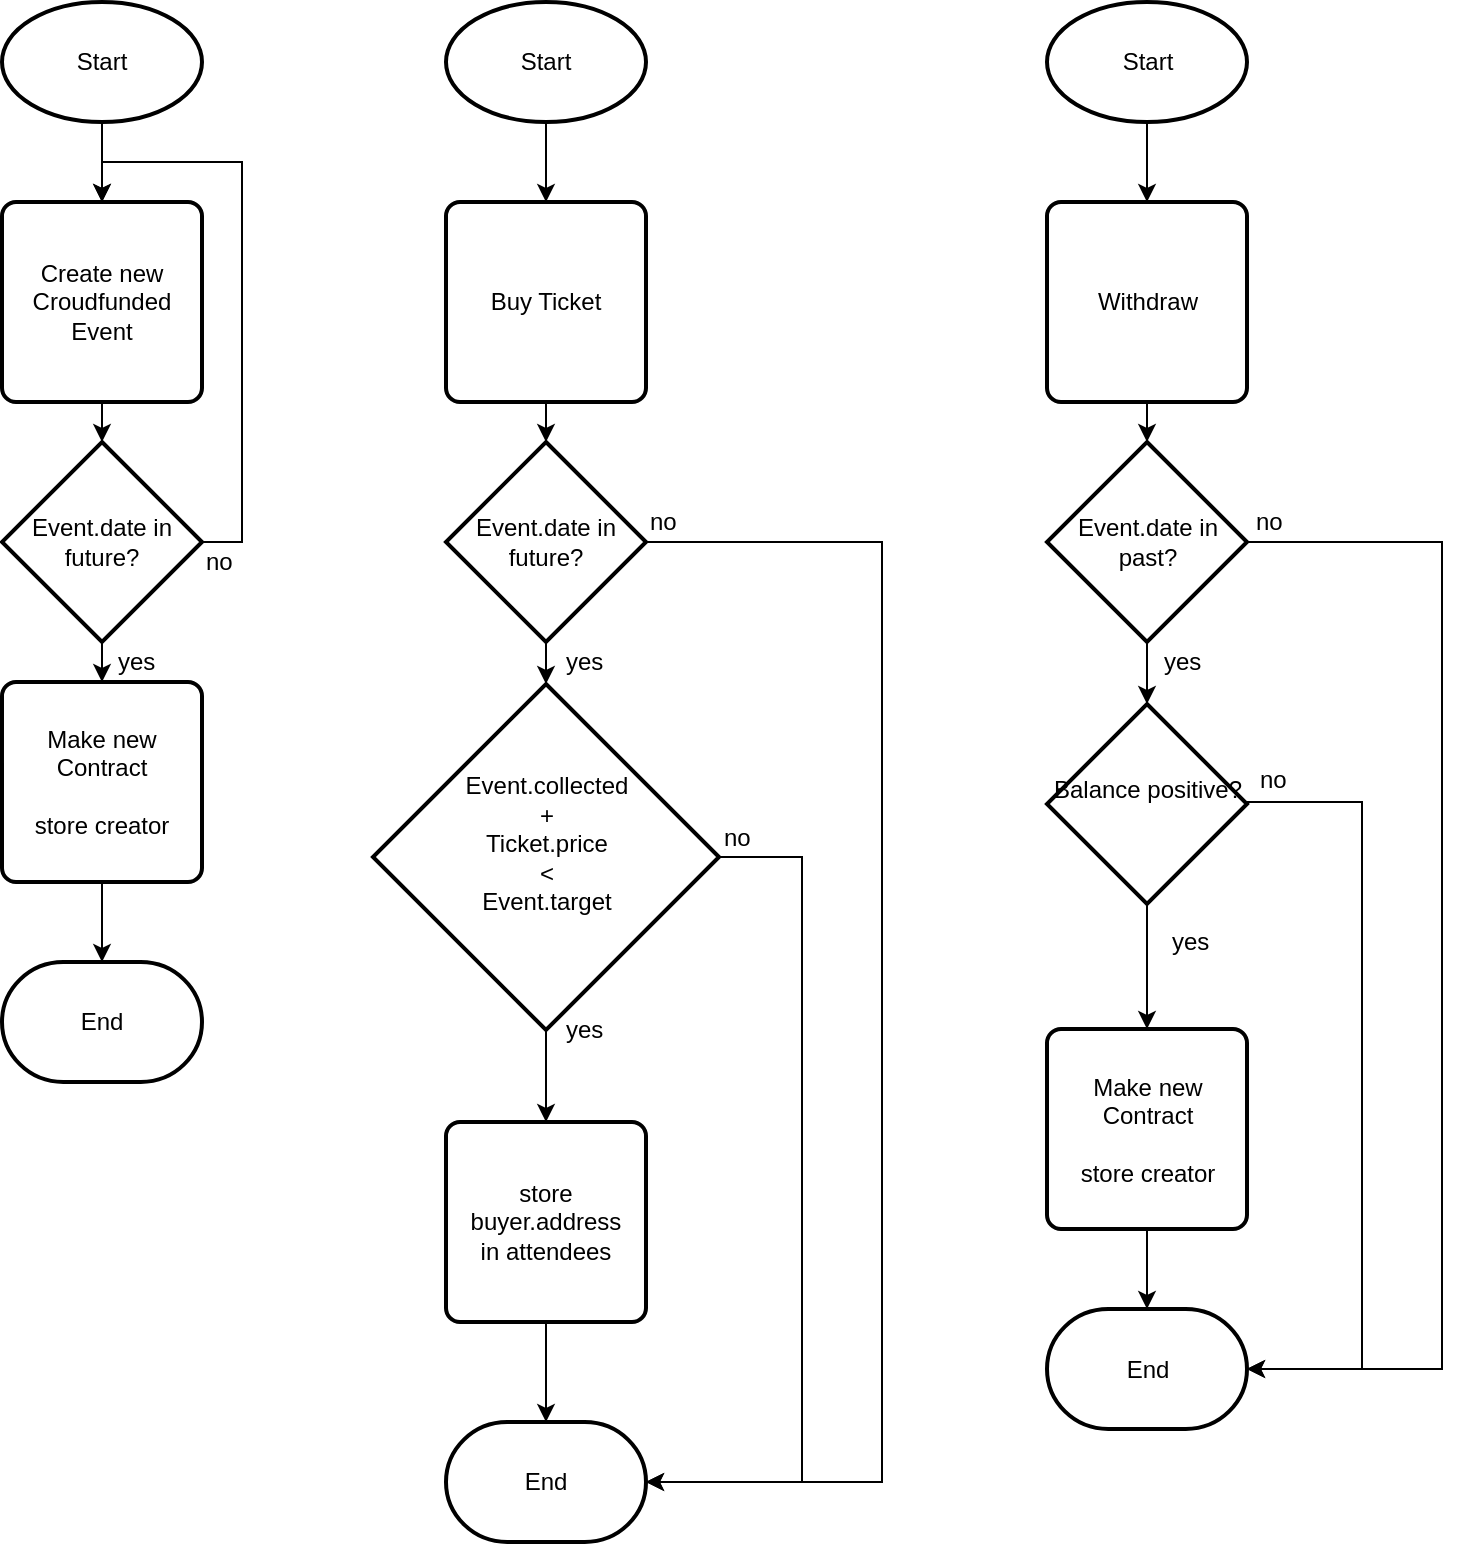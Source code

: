 <mxfile version="10.6.7" type="device"><diagram id="iFpJWHU5vytbyKsDaV8m" name="Page-1"><mxGraphModel dx="1896" dy="1141" grid="1" gridSize="10" guides="1" tooltips="1" connect="1" arrows="1" fold="1" page="1" pageScale="1" pageWidth="826" pageHeight="1169" math="0" shadow="0"><root><mxCell id="0"/><mxCell id="1" parent="0"/><mxCell id="XhGMAf4Z5V-fQwRgwl0L-7" value="" style="edgeStyle=orthogonalEdgeStyle;rounded=0;orthogonalLoop=1;jettySize=auto;html=1;" edge="1" parent="1" source="XhGMAf4Z5V-fQwRgwl0L-1" target="XhGMAf4Z5V-fQwRgwl0L-3"><mxGeometry relative="1" as="geometry"/></mxCell><mxCell id="XhGMAf4Z5V-fQwRgwl0L-1" value="&lt;div&gt;Start&lt;/div&gt;" style="strokeWidth=2;html=1;shape=mxgraph.flowchart.start_1;whiteSpace=wrap;" vertex="1" parent="1"><mxGeometry x="60" y="70" width="100" height="60" as="geometry"/></mxCell><mxCell id="XhGMAf4Z5V-fQwRgwl0L-11" value="" style="edgeStyle=orthogonalEdgeStyle;rounded=0;orthogonalLoop=1;jettySize=auto;html=1;" edge="1" parent="1" source="XhGMAf4Z5V-fQwRgwl0L-3" target="XhGMAf4Z5V-fQwRgwl0L-4"><mxGeometry relative="1" as="geometry"/></mxCell><mxCell id="XhGMAf4Z5V-fQwRgwl0L-3" value="&lt;div&gt;Create new Croudfunded Event&lt;/div&gt;" style="rounded=1;whiteSpace=wrap;html=1;absoluteArcSize=1;arcSize=14;strokeWidth=2;direction=south;" vertex="1" parent="1"><mxGeometry x="60" y="170" width="100" height="100" as="geometry"/></mxCell><mxCell id="XhGMAf4Z5V-fQwRgwl0L-12" value="" style="edgeStyle=orthogonalEdgeStyle;rounded=0;orthogonalLoop=1;jettySize=auto;html=1;" edge="1" parent="1" source="XhGMAf4Z5V-fQwRgwl0L-4" target="XhGMAf4Z5V-fQwRgwl0L-6"><mxGeometry relative="1" as="geometry"/></mxCell><mxCell id="XhGMAf4Z5V-fQwRgwl0L-17" value="" style="edgeStyle=orthogonalEdgeStyle;rounded=0;orthogonalLoop=1;jettySize=auto;html=1;entryX=0;entryY=0.5;entryDx=0;entryDy=0;" edge="1" parent="1" source="XhGMAf4Z5V-fQwRgwl0L-4" target="XhGMAf4Z5V-fQwRgwl0L-3"><mxGeometry relative="1" as="geometry"><mxPoint x="240" y="340" as="targetPoint"/><Array as="points"><mxPoint x="180" y="340"/><mxPoint x="180" y="150"/><mxPoint x="110" y="150"/></Array></mxGeometry></mxCell><mxCell id="XhGMAf4Z5V-fQwRgwl0L-18" value="&lt;div&gt;&lt;br&gt;&lt;/div&gt;&lt;div&gt;&lt;br&gt;&lt;/div&gt;" style="text;html=1;resizable=0;points=[];align=center;verticalAlign=middle;labelBackgroundColor=#ffffff;" vertex="1" connectable="0" parent="XhGMAf4Z5V-fQwRgwl0L-17"><mxGeometry x="-0.25" y="-1" relative="1" as="geometry"><mxPoint as="offset"/></mxGeometry></mxCell><mxCell id="XhGMAf4Z5V-fQwRgwl0L-4" value="&lt;div&gt;Event.date in future?&lt;/div&gt;" style="strokeWidth=2;html=1;shape=mxgraph.flowchart.decision;whiteSpace=wrap;" vertex="1" parent="1"><mxGeometry x="60" y="290" width="100" height="100" as="geometry"/></mxCell><mxCell id="XhGMAf4Z5V-fQwRgwl0L-5" value="&lt;div&gt;End&lt;/div&gt;" style="strokeWidth=2;html=1;shape=mxgraph.flowchart.terminator;whiteSpace=wrap;" vertex="1" parent="1"><mxGeometry x="60" y="550" width="100" height="60" as="geometry"/></mxCell><mxCell id="XhGMAf4Z5V-fQwRgwl0L-8" value="" style="edgeStyle=orthogonalEdgeStyle;rounded=0;orthogonalLoop=1;jettySize=auto;html=1;" edge="1" parent="1" source="XhGMAf4Z5V-fQwRgwl0L-6" target="XhGMAf4Z5V-fQwRgwl0L-5"><mxGeometry relative="1" as="geometry"/></mxCell><mxCell id="XhGMAf4Z5V-fQwRgwl0L-6" value="&lt;div&gt;Make new Contract&lt;/div&gt;&lt;div&gt;&lt;br&gt;&lt;/div&gt;&lt;div&gt;store creator&lt;/div&gt;" style="rounded=1;whiteSpace=wrap;html=1;absoluteArcSize=1;arcSize=14;strokeWidth=2;" vertex="1" parent="1"><mxGeometry x="60" y="410" width="100" height="100" as="geometry"/></mxCell><mxCell id="XhGMAf4Z5V-fQwRgwl0L-15" value="&lt;div&gt;yes&lt;/div&gt;" style="text;html=1;resizable=0;points=[];autosize=1;align=left;verticalAlign=top;spacingTop=-4;" vertex="1" parent="1"><mxGeometry x="116" y="390" width="30" height="20" as="geometry"/></mxCell><mxCell id="XhGMAf4Z5V-fQwRgwl0L-19" value="&lt;div&gt;no&lt;/div&gt;" style="text;html=1;resizable=0;points=[];autosize=1;align=left;verticalAlign=top;spacingTop=-4;" vertex="1" parent="1"><mxGeometry x="160" y="340" width="30" height="20" as="geometry"/></mxCell><mxCell id="XhGMAf4Z5V-fQwRgwl0L-20" value="" style="edgeStyle=orthogonalEdgeStyle;rounded=0;orthogonalLoop=1;jettySize=auto;html=1;" edge="1" parent="1" source="XhGMAf4Z5V-fQwRgwl0L-21" target="XhGMAf4Z5V-fQwRgwl0L-23"><mxGeometry relative="1" as="geometry"/></mxCell><mxCell id="XhGMAf4Z5V-fQwRgwl0L-21" value="&lt;div&gt;Start&lt;/div&gt;" style="strokeWidth=2;html=1;shape=mxgraph.flowchart.start_1;whiteSpace=wrap;" vertex="1" parent="1"><mxGeometry x="282" y="70" width="100" height="60" as="geometry"/></mxCell><mxCell id="XhGMAf4Z5V-fQwRgwl0L-22" value="" style="edgeStyle=orthogonalEdgeStyle;rounded=0;orthogonalLoop=1;jettySize=auto;html=1;" edge="1" parent="1" source="XhGMAf4Z5V-fQwRgwl0L-23" target="XhGMAf4Z5V-fQwRgwl0L-27"><mxGeometry relative="1" as="geometry"/></mxCell><mxCell id="XhGMAf4Z5V-fQwRgwl0L-23" value="Buy Ticket" style="rounded=1;whiteSpace=wrap;html=1;absoluteArcSize=1;arcSize=14;strokeWidth=2;direction=south;" vertex="1" parent="1"><mxGeometry x="282" y="170" width="100" height="100" as="geometry"/></mxCell><mxCell id="XhGMAf4Z5V-fQwRgwl0L-33" style="edgeStyle=orthogonalEdgeStyle;rounded=0;orthogonalLoop=1;jettySize=auto;html=1;entryX=1;entryY=0.5;entryDx=0;entryDy=0;entryPerimeter=0;" edge="1" parent="1" source="XhGMAf4Z5V-fQwRgwl0L-27" target="XhGMAf4Z5V-fQwRgwl0L-28"><mxGeometry relative="1" as="geometry"><Array as="points"><mxPoint x="500" y="340"/><mxPoint x="500" y="810"/></Array></mxGeometry></mxCell><mxCell id="XhGMAf4Z5V-fQwRgwl0L-44" value="" style="edgeStyle=orthogonalEdgeStyle;rounded=0;orthogonalLoop=1;jettySize=auto;html=1;" edge="1" parent="1" source="XhGMAf4Z5V-fQwRgwl0L-27" target="XhGMAf4Z5V-fQwRgwl0L-36"><mxGeometry relative="1" as="geometry"/></mxCell><mxCell id="XhGMAf4Z5V-fQwRgwl0L-27" value="&lt;div&gt;Event.date in future?&lt;/div&gt;" style="strokeWidth=2;html=1;shape=mxgraph.flowchart.decision;whiteSpace=wrap;" vertex="1" parent="1"><mxGeometry x="282" y="290" width="100" height="100" as="geometry"/></mxCell><mxCell id="XhGMAf4Z5V-fQwRgwl0L-28" value="&lt;div&gt;End&lt;/div&gt;" style="strokeWidth=2;html=1;shape=mxgraph.flowchart.terminator;whiteSpace=wrap;" vertex="1" parent="1"><mxGeometry x="282" y="780" width="100" height="60" as="geometry"/></mxCell><mxCell id="XhGMAf4Z5V-fQwRgwl0L-29" value="" style="edgeStyle=orthogonalEdgeStyle;rounded=0;orthogonalLoop=1;jettySize=auto;html=1;" edge="1" parent="1" source="XhGMAf4Z5V-fQwRgwl0L-41" target="XhGMAf4Z5V-fQwRgwl0L-28"><mxGeometry relative="1" as="geometry"><mxPoint x="333" y="510" as="sourcePoint"/></mxGeometry></mxCell><mxCell id="XhGMAf4Z5V-fQwRgwl0L-31" value="&lt;div&gt;yes&lt;/div&gt;" style="text;html=1;resizable=0;points=[];autosize=1;align=left;verticalAlign=top;spacingTop=-4;" vertex="1" parent="1"><mxGeometry x="340" y="390" width="30" height="20" as="geometry"/></mxCell><mxCell id="XhGMAf4Z5V-fQwRgwl0L-32" value="&lt;div&gt;no&lt;/div&gt;" style="text;html=1;resizable=0;points=[];autosize=1;align=left;verticalAlign=top;spacingTop=-4;" vertex="1" parent="1"><mxGeometry x="382" y="320" width="30" height="20" as="geometry"/></mxCell><mxCell id="XhGMAf4Z5V-fQwRgwl0L-38" value="" style="edgeStyle=orthogonalEdgeStyle;rounded=0;orthogonalLoop=1;jettySize=auto;html=1;entryX=1;entryY=0.5;entryDx=0;entryDy=0;entryPerimeter=0;" edge="1" parent="1" source="XhGMAf4Z5V-fQwRgwl0L-36" target="XhGMAf4Z5V-fQwRgwl0L-28"><mxGeometry relative="1" as="geometry"><mxPoint x="499.5" y="497.5" as="targetPoint"/><Array as="points"><mxPoint x="460" y="498"/><mxPoint x="460" y="810"/></Array></mxGeometry></mxCell><mxCell id="XhGMAf4Z5V-fQwRgwl0L-43" value="" style="edgeStyle=orthogonalEdgeStyle;rounded=0;orthogonalLoop=1;jettySize=auto;html=1;" edge="1" parent="1" source="XhGMAf4Z5V-fQwRgwl0L-36" target="XhGMAf4Z5V-fQwRgwl0L-41"><mxGeometry relative="1" as="geometry"/></mxCell><mxCell id="XhGMAf4Z5V-fQwRgwl0L-36" value="&lt;div&gt;Event.collected&lt;/div&gt;&lt;div&gt;+&lt;/div&gt;&lt;div&gt;Ticket.price&lt;/div&gt;&lt;div&gt;&amp;lt;&lt;/div&gt;&lt;div&gt;Event.target&lt;br&gt;&lt;/div&gt;&lt;div&gt;&lt;br&gt;&lt;/div&gt;" style="strokeWidth=2;html=1;shape=mxgraph.flowchart.decision;whiteSpace=wrap;" vertex="1" parent="1"><mxGeometry x="245.5" y="411" width="173" height="173" as="geometry"/></mxCell><mxCell id="XhGMAf4Z5V-fQwRgwl0L-39" value="&lt;div&gt;no&lt;/div&gt;" style="text;html=1;resizable=0;points=[];autosize=1;align=left;verticalAlign=top;spacingTop=-4;" vertex="1" parent="1"><mxGeometry x="418.5" y="477.5" width="30" height="20" as="geometry"/></mxCell><mxCell id="XhGMAf4Z5V-fQwRgwl0L-40" value="&lt;div&gt;yes&lt;/div&gt;" style="text;html=1;resizable=0;points=[];autosize=1;align=left;verticalAlign=top;spacingTop=-4;" vertex="1" parent="1"><mxGeometry x="340" y="573.5" width="30" height="20" as="geometry"/></mxCell><mxCell id="XhGMAf4Z5V-fQwRgwl0L-41" value="&lt;div&gt;store buyer.address&lt;/div&gt;&lt;div&gt;in attendees&lt;br&gt;&lt;/div&gt;" style="rounded=1;whiteSpace=wrap;html=1;absoluteArcSize=1;arcSize=14;strokeWidth=2;" vertex="1" parent="1"><mxGeometry x="282" y="630" width="100" height="100" as="geometry"/></mxCell><mxCell id="XhGMAf4Z5V-fQwRgwl0L-45" value="" style="edgeStyle=orthogonalEdgeStyle;rounded=0;orthogonalLoop=1;jettySize=auto;html=1;" edge="1" parent="1" source="XhGMAf4Z5V-fQwRgwl0L-46" target="XhGMAf4Z5V-fQwRgwl0L-48"><mxGeometry relative="1" as="geometry"/></mxCell><mxCell id="XhGMAf4Z5V-fQwRgwl0L-46" value="&lt;div&gt;Start&lt;/div&gt;" style="strokeWidth=2;html=1;shape=mxgraph.flowchart.start_1;whiteSpace=wrap;" vertex="1" parent="1"><mxGeometry x="582.5" y="70" width="100" height="60" as="geometry"/></mxCell><mxCell id="XhGMAf4Z5V-fQwRgwl0L-47" value="" style="edgeStyle=orthogonalEdgeStyle;rounded=0;orthogonalLoop=1;jettySize=auto;html=1;" edge="1" parent="1" source="XhGMAf4Z5V-fQwRgwl0L-48" target="XhGMAf4Z5V-fQwRgwl0L-52"><mxGeometry relative="1" as="geometry"/></mxCell><mxCell id="XhGMAf4Z5V-fQwRgwl0L-48" value="Withdraw" style="rounded=1;whiteSpace=wrap;html=1;absoluteArcSize=1;arcSize=14;strokeWidth=2;direction=south;" vertex="1" parent="1"><mxGeometry x="582.5" y="170" width="100" height="100" as="geometry"/></mxCell><mxCell id="XhGMAf4Z5V-fQwRgwl0L-59" value="" style="edgeStyle=orthogonalEdgeStyle;rounded=0;orthogonalLoop=1;jettySize=auto;html=1;" edge="1" parent="1" source="XhGMAf4Z5V-fQwRgwl0L-52" target="XhGMAf4Z5V-fQwRgwl0L-57"><mxGeometry relative="1" as="geometry"/></mxCell><mxCell id="XhGMAf4Z5V-fQwRgwl0L-62" value="" style="edgeStyle=orthogonalEdgeStyle;rounded=0;orthogonalLoop=1;jettySize=auto;html=1;entryX=1;entryY=0.5;entryDx=0;entryDy=0;entryPerimeter=0;" edge="1" parent="1" source="XhGMAf4Z5V-fQwRgwl0L-52" target="XhGMAf4Z5V-fQwRgwl0L-53"><mxGeometry relative="1" as="geometry"><mxPoint x="762.5" y="340.0" as="targetPoint"/><Array as="points"><mxPoint x="780" y="340"/><mxPoint x="780" y="753"/></Array></mxGeometry></mxCell><mxCell id="XhGMAf4Z5V-fQwRgwl0L-52" value="&lt;div&gt;Event.date in past?&lt;/div&gt;" style="strokeWidth=2;html=1;shape=mxgraph.flowchart.decision;whiteSpace=wrap;" vertex="1" parent="1"><mxGeometry x="582.5" y="290" width="100" height="100" as="geometry"/></mxCell><mxCell id="XhGMAf4Z5V-fQwRgwl0L-53" value="&lt;div&gt;End&lt;/div&gt;" style="strokeWidth=2;html=1;shape=mxgraph.flowchart.terminator;whiteSpace=wrap;" vertex="1" parent="1"><mxGeometry x="582.5" y="723.5" width="100" height="60" as="geometry"/></mxCell><mxCell id="XhGMAf4Z5V-fQwRgwl0L-54" value="" style="edgeStyle=orthogonalEdgeStyle;rounded=0;orthogonalLoop=1;jettySize=auto;html=1;" edge="1" parent="1" source="XhGMAf4Z5V-fQwRgwl0L-55" target="XhGMAf4Z5V-fQwRgwl0L-53"><mxGeometry relative="1" as="geometry"/></mxCell><mxCell id="XhGMAf4Z5V-fQwRgwl0L-55" value="&lt;div&gt;Make new Contract&lt;/div&gt;&lt;div&gt;&lt;br&gt;&lt;/div&gt;&lt;div&gt;store creator&lt;/div&gt;" style="rounded=1;whiteSpace=wrap;html=1;absoluteArcSize=1;arcSize=14;strokeWidth=2;" vertex="1" parent="1"><mxGeometry x="582.5" y="583.5" width="100" height="100" as="geometry"/></mxCell><mxCell id="XhGMAf4Z5V-fQwRgwl0L-56" value="&lt;div&gt;yes&lt;/div&gt;" style="text;html=1;resizable=0;points=[];autosize=1;align=left;verticalAlign=top;spacingTop=-4;" vertex="1" parent="1"><mxGeometry x="638.5" y="390" width="30" height="20" as="geometry"/></mxCell><mxCell id="XhGMAf4Z5V-fQwRgwl0L-58" value="" style="edgeStyle=orthogonalEdgeStyle;rounded=0;orthogonalLoop=1;jettySize=auto;html=1;" edge="1" parent="1" source="XhGMAf4Z5V-fQwRgwl0L-57" target="XhGMAf4Z5V-fQwRgwl0L-55"><mxGeometry relative="1" as="geometry"/></mxCell><mxCell id="XhGMAf4Z5V-fQwRgwl0L-64" value="" style="edgeStyle=orthogonalEdgeStyle;rounded=0;orthogonalLoop=1;jettySize=auto;html=1;entryX=1;entryY=0.5;entryDx=0;entryDy=0;entryPerimeter=0;" edge="1" parent="1" source="XhGMAf4Z5V-fQwRgwl0L-57" target="XhGMAf4Z5V-fQwRgwl0L-53"><mxGeometry relative="1" as="geometry"><mxPoint x="762.5" y="471" as="targetPoint"/><Array as="points"><mxPoint x="740" y="470"/><mxPoint x="740" y="753"/></Array></mxGeometry></mxCell><mxCell id="XhGMAf4Z5V-fQwRgwl0L-57" value="&lt;div&gt;Balance positive?&lt;/div&gt;&lt;div&gt;&lt;br&gt;&lt;/div&gt;" style="strokeWidth=2;html=1;shape=mxgraph.flowchart.decision;whiteSpace=wrap;" vertex="1" parent="1"><mxGeometry x="582.5" y="421" width="100" height="100" as="geometry"/></mxCell><mxCell id="XhGMAf4Z5V-fQwRgwl0L-60" value="&lt;div&gt;yes&lt;/div&gt;" style="text;html=1;resizable=0;points=[];autosize=1;align=left;verticalAlign=top;spacingTop=-4;" vertex="1" parent="1"><mxGeometry x="643" y="530" width="30" height="20" as="geometry"/></mxCell><mxCell id="XhGMAf4Z5V-fQwRgwl0L-65" value="&lt;div&gt;no&lt;/div&gt;" style="text;html=1;resizable=0;points=[];autosize=1;align=left;verticalAlign=top;spacingTop=-4;" vertex="1" parent="1"><mxGeometry x="685" y="320" width="30" height="20" as="geometry"/></mxCell><mxCell id="XhGMAf4Z5V-fQwRgwl0L-66" value="&lt;div&gt;no&lt;/div&gt;" style="text;html=1;resizable=0;points=[];autosize=1;align=left;verticalAlign=top;spacingTop=-4;" vertex="1" parent="1"><mxGeometry x="687" y="449" width="30" height="20" as="geometry"/></mxCell></root></mxGraphModel></diagram></mxfile>